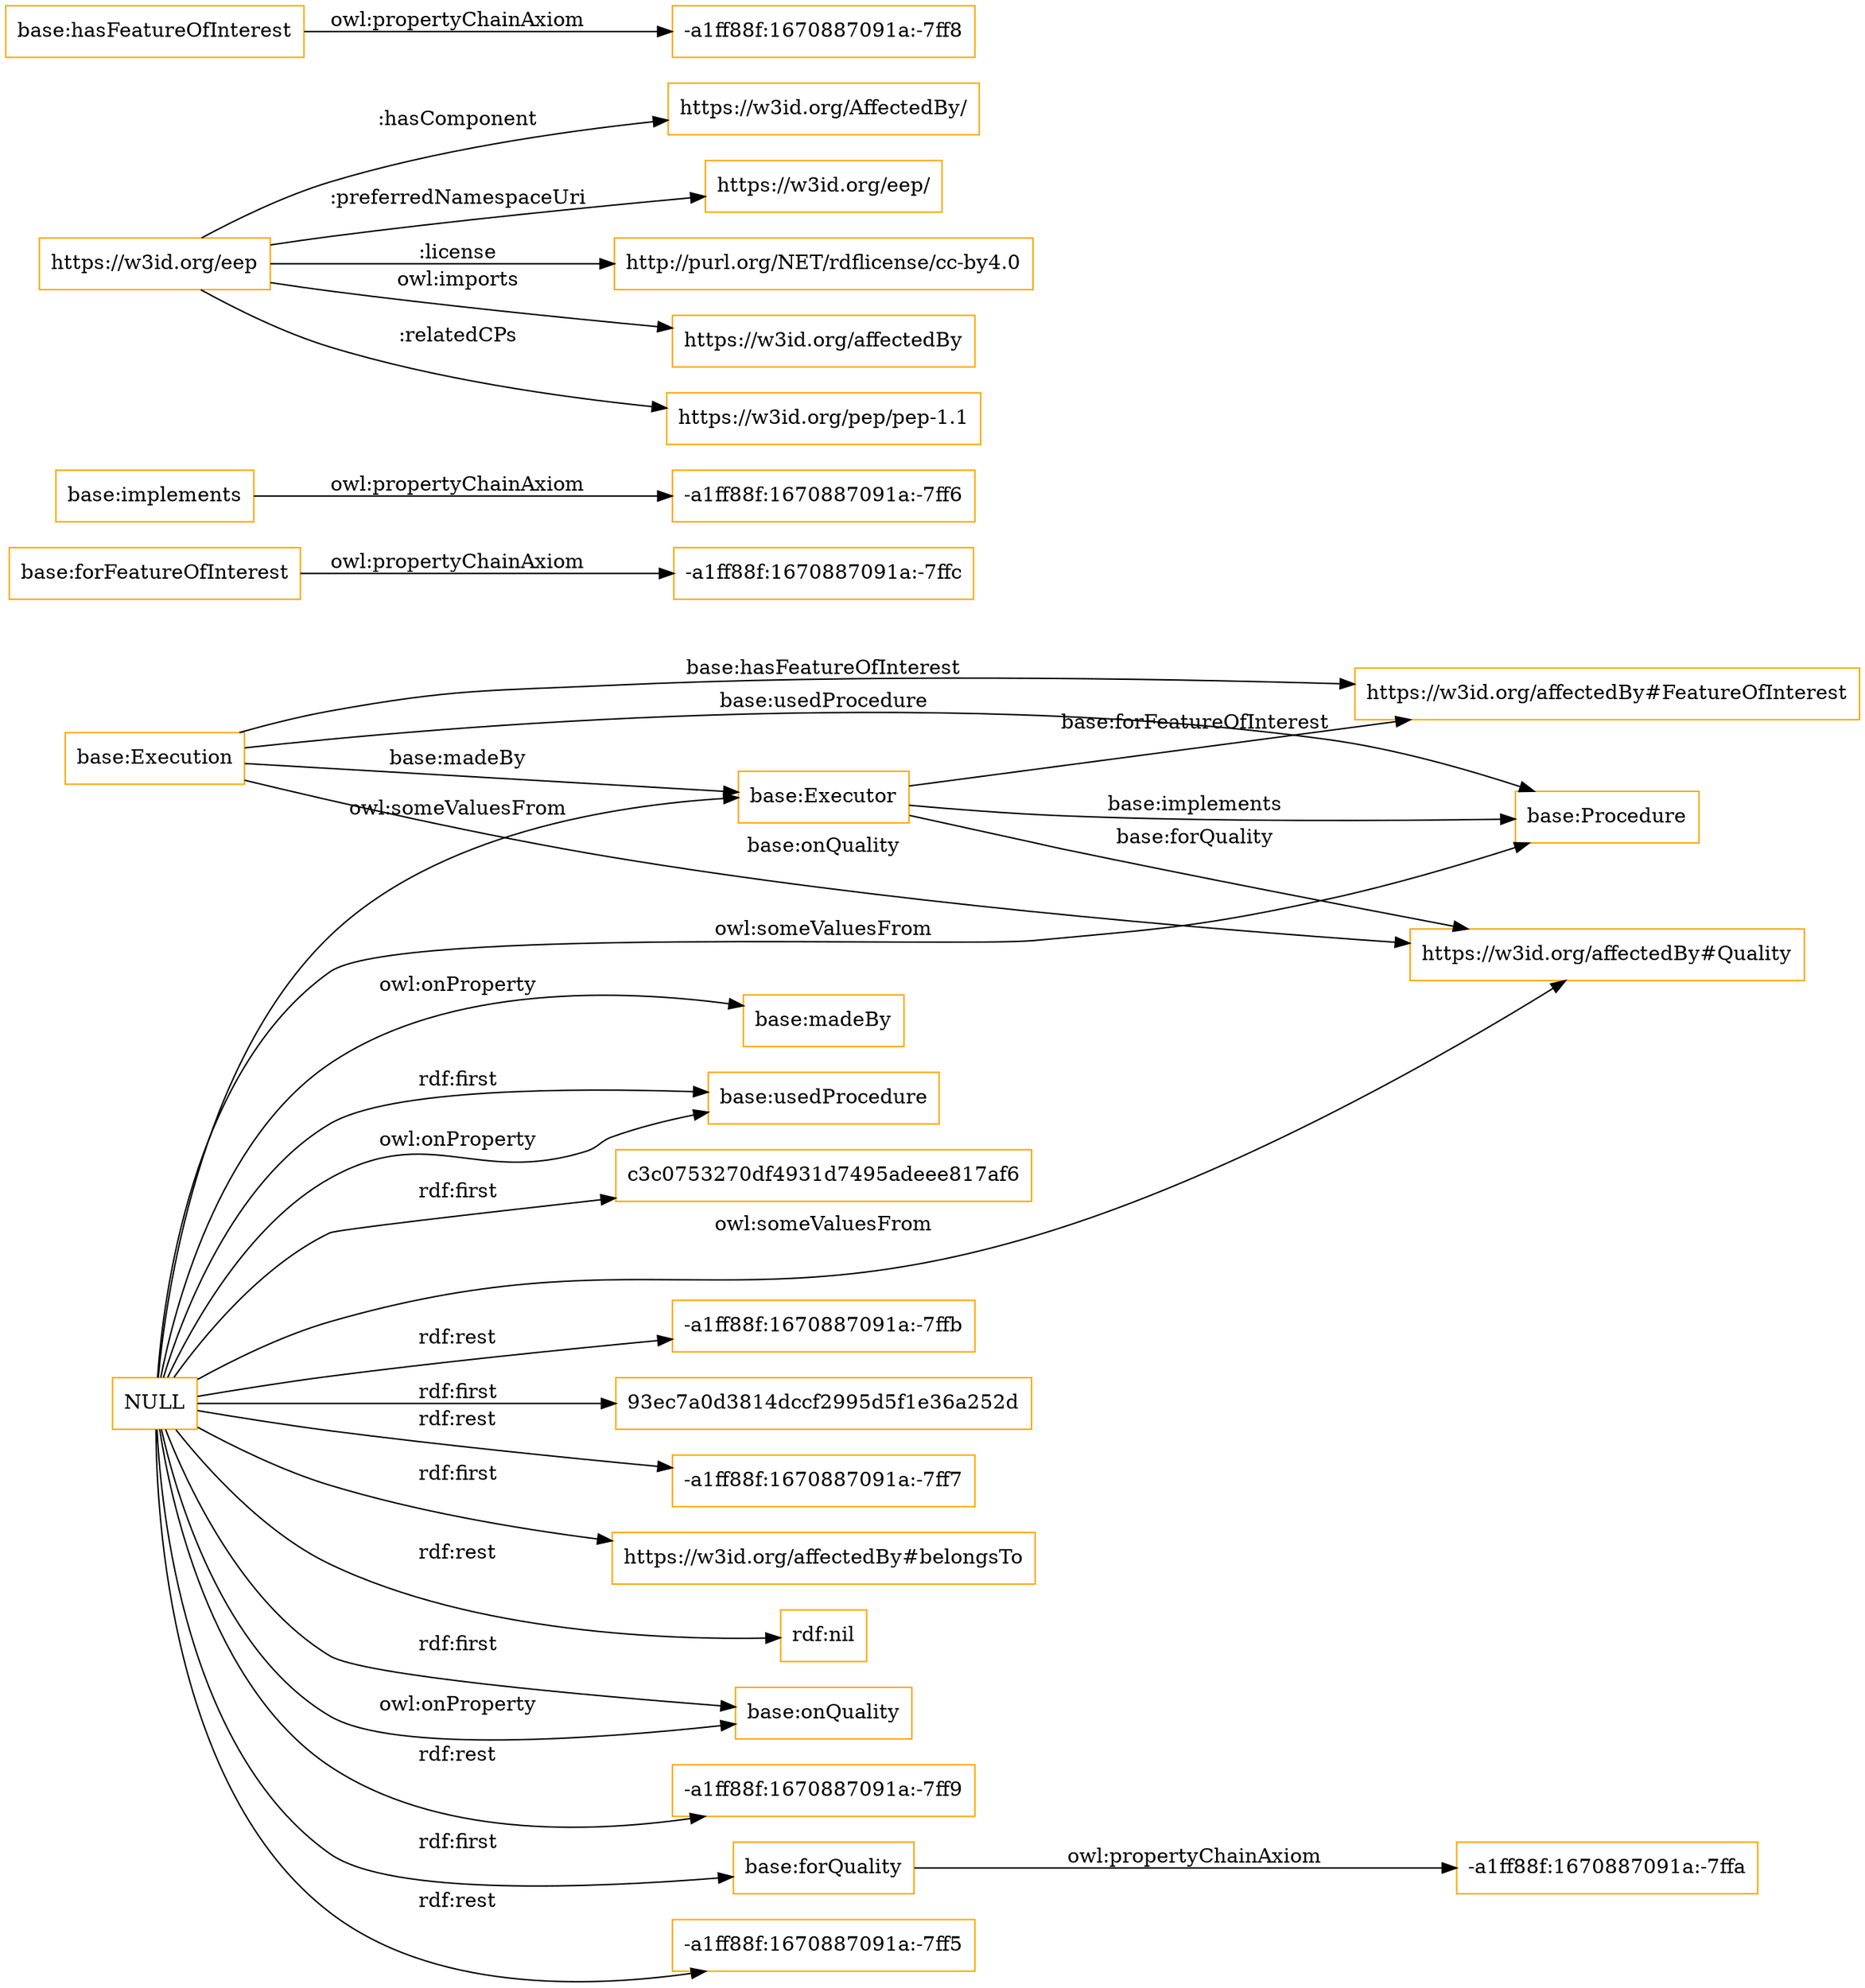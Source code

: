 digraph ar2dtool_diagram { 
rankdir=LR;
size="1501"
node [shape = rectangle, color="orange"]; "base:Procedure" "base:Executor" "base:Execution" "https://w3id.org/affectedBy#Quality" "https://w3id.org/affectedBy#FeatureOfInterest" ; /*classes style*/
	"base:forFeatureOfInterest" -> "-a1ff88f:1670887091a:-7ffc" [ label = "owl:propertyChainAxiom" ];
	"base:implements" -> "-a1ff88f:1670887091a:-7ff6" [ label = "owl:propertyChainAxiom" ];
	"base:forQuality" -> "-a1ff88f:1670887091a:-7ffa" [ label = "owl:propertyChainAxiom" ];
	"https://w3id.org/eep" -> "https://w3id.org/AffectedBy/" [ label = ":hasComponent" ];
	"https://w3id.org/eep" -> "https://w3id.org/eep/" [ label = ":preferredNamespaceUri" ];
	"https://w3id.org/eep" -> "http://purl.org/NET/rdflicense/cc-by4.0" [ label = ":license" ];
	"https://w3id.org/eep" -> "https://w3id.org/affectedBy" [ label = "owl:imports" ];
	"https://w3id.org/eep" -> "https://w3id.org/pep/pep-1.1" [ label = ":relatedCPs" ];
	"base:hasFeatureOfInterest" -> "-a1ff88f:1670887091a:-7ff8" [ label = "owl:propertyChainAxiom" ];
	"NULL" -> "https://w3id.org/affectedBy#Quality" [ label = "owl:someValuesFrom" ];
	"NULL" -> "-a1ff88f:1670887091a:-7ff5" [ label = "rdf:rest" ];
	"NULL" -> "base:madeBy" [ label = "owl:onProperty" ];
	"NULL" -> "base:Procedure" [ label = "owl:someValuesFrom" ];
	"NULL" -> "base:usedProcedure" [ label = "rdf:first" ];
	"NULL" -> "c3c0753270df4931d7495adeee817af6" [ label = "rdf:first" ];
	"NULL" -> "-a1ff88f:1670887091a:-7ffb" [ label = "rdf:rest" ];
	"NULL" -> "93ec7a0d3814dccf2995d5f1e36a252d" [ label = "rdf:first" ];
	"NULL" -> "-a1ff88f:1670887091a:-7ff7" [ label = "rdf:rest" ];
	"NULL" -> "https://w3id.org/affectedBy#belongsTo" [ label = "rdf:first" ];
	"NULL" -> "rdf:nil" [ label = "rdf:rest" ];
	"NULL" -> "base:Executor" [ label = "owl:someValuesFrom" ];
	"NULL" -> "base:usedProcedure" [ label = "owl:onProperty" ];
	"NULL" -> "base:onQuality" [ label = "owl:onProperty" ];
	"NULL" -> "base:forQuality" [ label = "rdf:first" ];
	"NULL" -> "-a1ff88f:1670887091a:-7ff9" [ label = "rdf:rest" ];
	"NULL" -> "base:onQuality" [ label = "rdf:first" ];
	"base:Executor" -> "https://w3id.org/affectedBy#FeatureOfInterest" [ label = "base:forFeatureOfInterest" ];
	"base:Executor" -> "base:Procedure" [ label = "base:implements" ];
	"base:Execution" -> "https://w3id.org/affectedBy#Quality" [ label = "base:onQuality" ];
	"base:Execution" -> "base:Executor" [ label = "base:madeBy" ];
	"base:Executor" -> "https://w3id.org/affectedBy#Quality" [ label = "base:forQuality" ];
	"base:Execution" -> "base:Procedure" [ label = "base:usedProcedure" ];
	"base:Execution" -> "https://w3id.org/affectedBy#FeatureOfInterest" [ label = "base:hasFeatureOfInterest" ];

}
